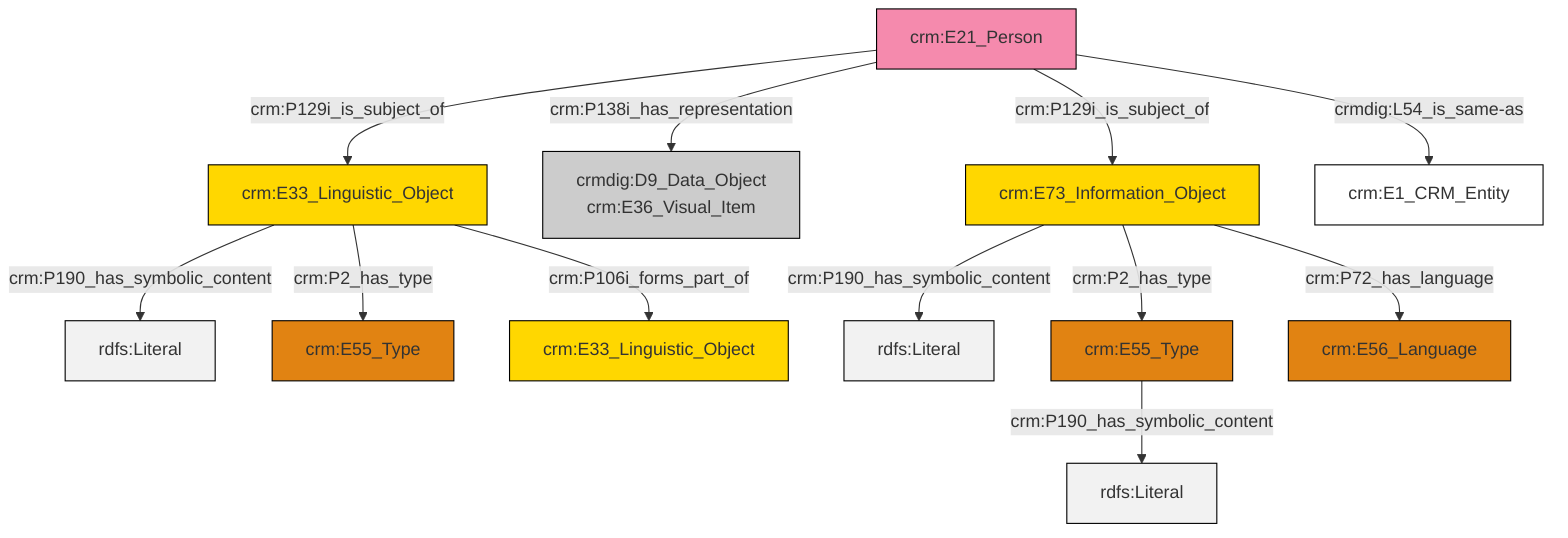 graph TD
classDef Literal fill:#f2f2f2,stroke:#000000;
classDef CRM_Entity fill:#FFFFFF,stroke:#000000;
classDef Temporal_Entity fill:#00C9E6, stroke:#000000;
classDef Type fill:#E18312, stroke:#000000;
classDef Time-Span fill:#2C9C91, stroke:#000000;
classDef Appellation fill:#FFEB7F, stroke:#000000;
classDef Place fill:#008836, stroke:#000000;
classDef Persistent_Item fill:#B266B2, stroke:#000000;
classDef Conceptual_Object fill:#FFD700, stroke:#000000;
classDef Physical_Thing fill:#D2B48C, stroke:#000000;
classDef Actor fill:#f58aad, stroke:#000000;
classDef PC_Classes fill:#4ce600, stroke:#000000;
classDef Multi fill:#cccccc,stroke:#000000;

4["crm:E21_Person"]:::Actor -->|crm:P129i_is_subject_of| 5["crm:E33_Linguistic_Object"]:::Conceptual_Object
4["crm:E21_Person"]:::Actor -->|crm:P138i_has_representation| 6["crmdig:D9_Data_Object<br>crm:E36_Visual_Item"]:::Multi
8["crm:E73_Information_Object"]:::Conceptual_Object -->|crm:P190_has_symbolic_content| 9[rdfs:Literal]:::Literal
2["crm:E55_Type"]:::Type -->|crm:P190_has_symbolic_content| 10[rdfs:Literal]:::Literal
8["crm:E73_Information_Object"]:::Conceptual_Object -->|crm:P2_has_type| 2["crm:E55_Type"]:::Type
4["crm:E21_Person"]:::Actor -->|crm:P129i_is_subject_of| 8["crm:E73_Information_Object"]:::Conceptual_Object
5["crm:E33_Linguistic_Object"]:::Conceptual_Object -->|crm:P190_has_symbolic_content| 12[rdfs:Literal]:::Literal
5["crm:E33_Linguistic_Object"]:::Conceptual_Object -->|crm:P2_has_type| 0["crm:E55_Type"]:::Type
4["crm:E21_Person"]:::Actor -->|crmdig:L54_is_same-as| 14["crm:E1_CRM_Entity"]:::CRM_Entity
8["crm:E73_Information_Object"]:::Conceptual_Object -->|crm:P72_has_language| 15["crm:E56_Language"]:::Type
5["crm:E33_Linguistic_Object"]:::Conceptual_Object -->|crm:P106i_forms_part_of| 16["crm:E33_Linguistic_Object"]:::Conceptual_Object